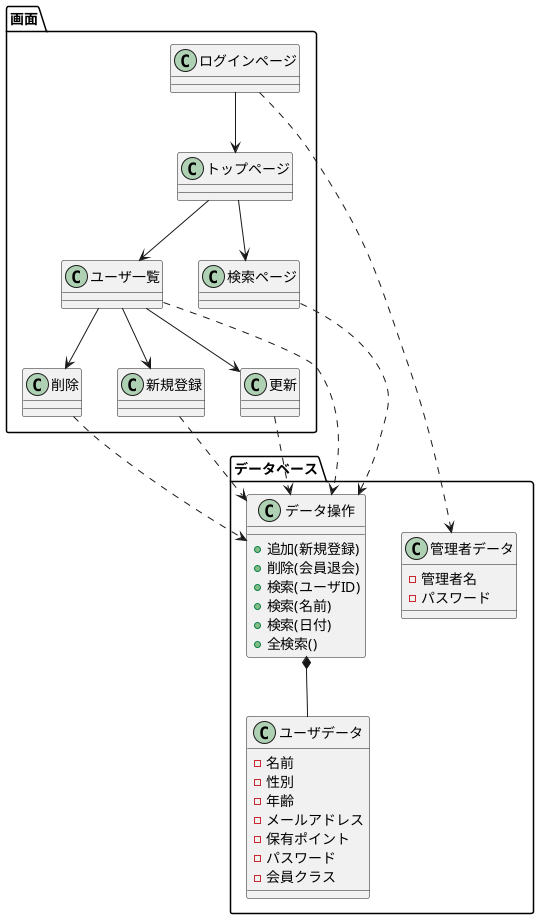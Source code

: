 @startuml
package 画面{
	class ログインページ
	class トップページ
	class ユーザ一覧
	class 検索ページ
	class 削除
	class 新規登録
	class 更新
}
package データベース{
	class データ操作{
		+追加(新規登録)
		+削除(会員退会)
		+検索(ユーザID)
		+検索(名前)
		+検索(日付)
		+全検索()
	}
	class ユーザデータ{
		-名前
		-性別
		-年齢
		-メールアドレス
		-保有ポイント
		-パスワード
		-会員クラス
	}
	class 管理者データ{
		-管理者名
		-パスワード
	}
}

ログインページ --> トップページ
ログインページ ..> 管理者データ
トップページ --> ユーザ一覧
トップページ --> 検索ページ
ユーザ一覧 --> 新規登録
ユーザ一覧 --> 更新
ユーザ一覧 --> 削除
ユーザ一覧 ..> データ操作
新規登録 ..> データ操作
更新 ..> データ操作
削除 ..> データ操作
検索ページ ..> データ操作

データ操作 *--  ユーザデータ
@enduml